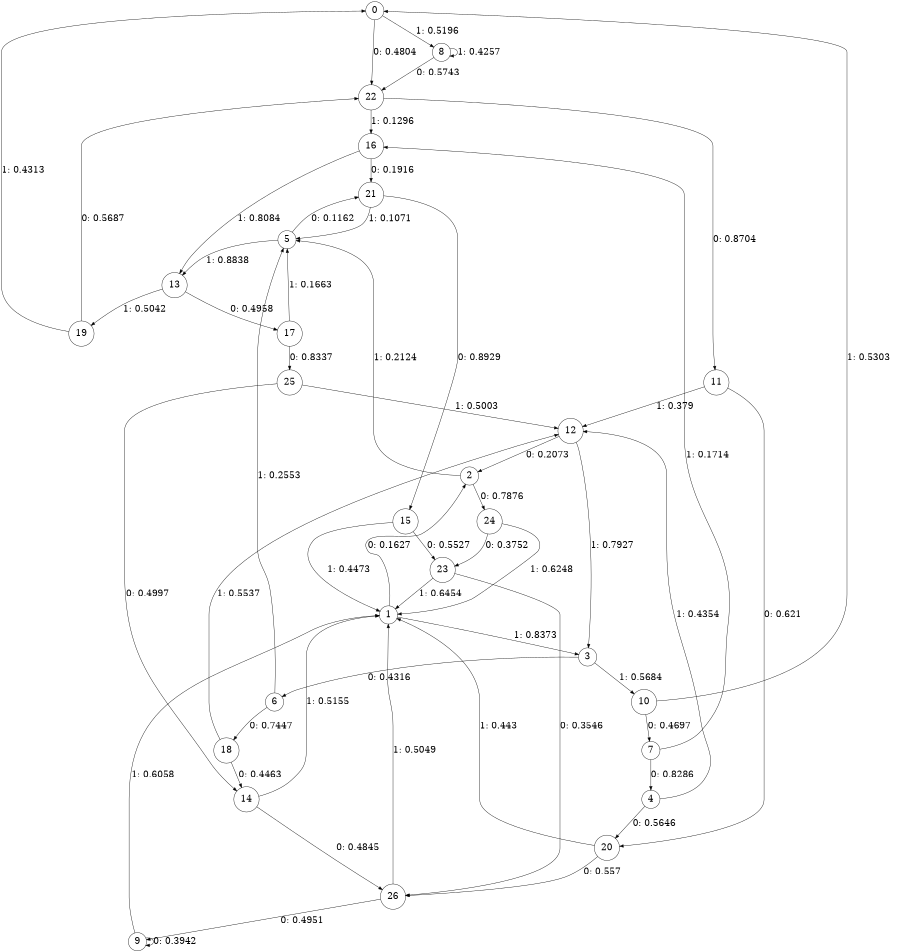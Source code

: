 digraph "ch1faceL8" {
size = "6,8.5";
ratio = "fill";
node [shape = circle];
node [fontsize = 24];
edge [fontsize = 24];
0 -> 22 [label = "0: 0.4804   "];
0 -> 8 [label = "1: 0.5196   "];
1 -> 2 [label = "0: 0.1627   "];
1 -> 3 [label = "1: 0.8373   "];
2 -> 24 [label = "0: 0.7876   "];
2 -> 5 [label = "1: 0.2124   "];
3 -> 6 [label = "0: 0.4316   "];
3 -> 10 [label = "1: 0.5684   "];
4 -> 20 [label = "0: 0.5646   "];
4 -> 12 [label = "1: 0.4354   "];
5 -> 21 [label = "0: 0.1162   "];
5 -> 13 [label = "1: 0.8838   "];
6 -> 18 [label = "0: 0.7447   "];
6 -> 5 [label = "1: 0.2553   "];
7 -> 4 [label = "0: 0.8286   "];
7 -> 16 [label = "1: 0.1714   "];
8 -> 22 [label = "0: 0.5743   "];
8 -> 8 [label = "1: 0.4257   "];
9 -> 9 [label = "0: 0.3942   "];
9 -> 1 [label = "1: 0.6058   "];
10 -> 7 [label = "0: 0.4697   "];
10 -> 0 [label = "1: 0.5303   "];
11 -> 20 [label = "0: 0.621    "];
11 -> 12 [label = "1: 0.379    "];
12 -> 2 [label = "0: 0.2073   "];
12 -> 3 [label = "1: 0.7927   "];
13 -> 17 [label = "0: 0.4958   "];
13 -> 19 [label = "1: 0.5042   "];
14 -> 26 [label = "0: 0.4845   "];
14 -> 1 [label = "1: 0.5155   "];
15 -> 23 [label = "0: 0.5527   "];
15 -> 1 [label = "1: 0.4473   "];
16 -> 21 [label = "0: 0.1916   "];
16 -> 13 [label = "1: 0.8084   "];
17 -> 25 [label = "0: 0.8337   "];
17 -> 5 [label = "1: 0.1663   "];
18 -> 14 [label = "0: 0.4463   "];
18 -> 12 [label = "1: 0.5537   "];
19 -> 22 [label = "0: 0.5687   "];
19 -> 0 [label = "1: 0.4313   "];
20 -> 26 [label = "0: 0.557    "];
20 -> 1 [label = "1: 0.443    "];
21 -> 15 [label = "0: 0.8929   "];
21 -> 5 [label = "1: 0.1071   "];
22 -> 11 [label = "0: 0.8704   "];
22 -> 16 [label = "1: 0.1296   "];
23 -> 26 [label = "0: 0.3546   "];
23 -> 1 [label = "1: 0.6454   "];
24 -> 23 [label = "0: 0.3752   "];
24 -> 1 [label = "1: 0.6248   "];
25 -> 14 [label = "0: 0.4997   "];
25 -> 12 [label = "1: 0.5003   "];
26 -> 9 [label = "0: 0.4951   "];
26 -> 1 [label = "1: 0.5049   "];
}